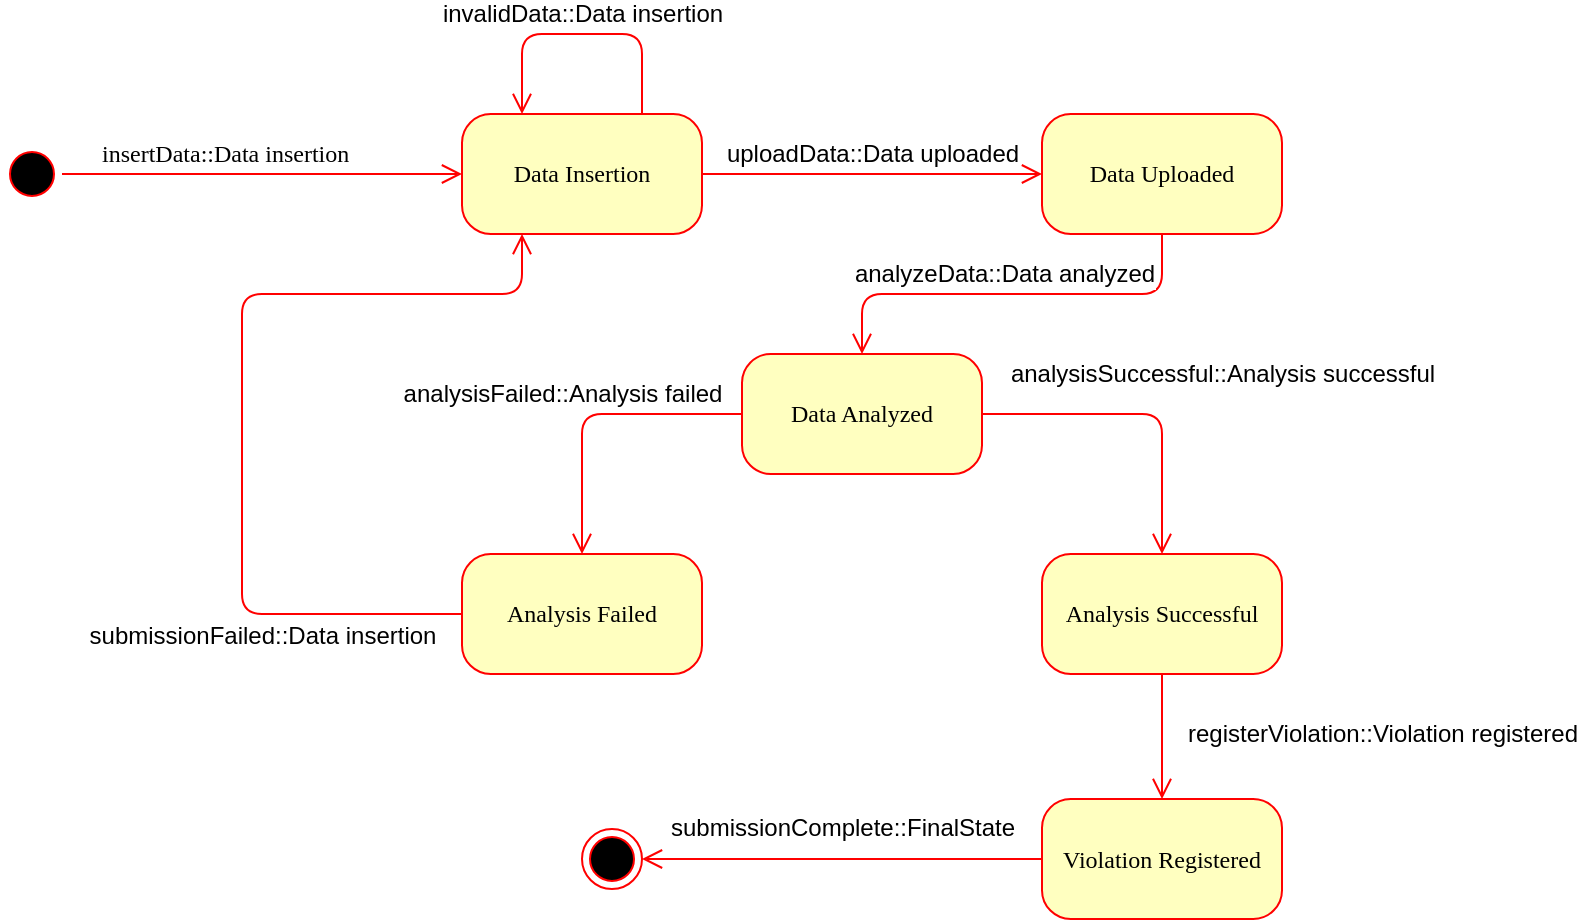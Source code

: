 <mxfile version="12.1.7" type="device" pages="1"><diagram name="Page-1" id="58cdce13-f638-feb5-8d6f-7d28b1aa9fa0"><mxGraphModel dx="1092" dy="763" grid="1" gridSize="10" guides="1" tooltips="1" connect="1" arrows="1" fold="1" page="1" pageScale="1" pageWidth="1100" pageHeight="850" background="#ffffff" math="0" shadow="0"><root><mxCell id="0"/><mxCell id="1" parent="0"/><mxCell id="382b91b5511bd0f7-1" value="" style="ellipse;html=1;shape=startState;fillColor=#000000;strokeColor=#ff0000;rounded=1;shadow=0;comic=0;labelBackgroundColor=none;fontFamily=Verdana;fontSize=12;fontColor=#000000;align=center;direction=south;" parent="1" vertex="1"><mxGeometry x="130" y="135" width="30" height="30" as="geometry"/></mxCell><mxCell id="382b91b5511bd0f7-6" value="Data Insertion" style="rounded=1;whiteSpace=wrap;html=1;arcSize=24;fillColor=#ffffc0;strokeColor=#ff0000;shadow=0;comic=0;labelBackgroundColor=none;fontFamily=Verdana;fontSize=12;fontColor=#000000;align=center;" parent="1" vertex="1"><mxGeometry x="360" y="120" width="120" height="60" as="geometry"/></mxCell><mxCell id="3cde6dad864a17aa-4" style="edgeStyle=orthogonalEdgeStyle;html=1;exitX=1;exitY=0.5;labelBackgroundColor=none;endArrow=open;endSize=8;strokeColor=#ff0000;fontFamily=Verdana;fontSize=12;align=left;exitDx=0;exitDy=0;" parent="1" source="382b91b5511bd0f7-6" edge="1"><mxGeometry relative="1" as="geometry"><Array as="points"><mxPoint x="610" y="150"/></Array><mxPoint x="650" y="150" as="targetPoint"/></mxGeometry></mxCell><mxCell id="7kKrnwcVSRHylUIAgnKq-6" value="uploadData::Data uploaded" style="text;html=1;resizable=0;points=[];align=center;verticalAlign=middle;labelBackgroundColor=#ffffff;" parent="3cde6dad864a17aa-4" vertex="1" connectable="0"><mxGeometry x="0.529" y="75" relative="1" as="geometry"><mxPoint x="-45" y="65" as="offset"/></mxGeometry></mxCell><mxCell id="382b91b5511bd0f7-9" value="Data Uploaded" style="rounded=1;whiteSpace=wrap;html=1;arcSize=24;fillColor=#ffffc0;strokeColor=#ff0000;shadow=0;comic=0;labelBackgroundColor=none;fontFamily=Verdana;fontSize=12;fontColor=#000000;align=center;" parent="1" vertex="1"><mxGeometry x="650" y="120" width="120" height="60" as="geometry"/></mxCell><mxCell id="2a3bc250acf0617d-9" value="insertData::Data insertion" style="edgeStyle=orthogonalEdgeStyle;html=1;labelBackgroundColor=none;endArrow=open;endSize=8;strokeColor=#ff0000;fontFamily=Verdana;fontSize=12;align=left;" parent="1" source="382b91b5511bd0f7-1" target="382b91b5511bd0f7-6" edge="1"><mxGeometry x="-0.625" y="22" relative="1" as="geometry"><Array as="points"><mxPoint x="190" y="150"/><mxPoint x="190" y="150"/></Array><mxPoint x="-20" y="12" as="offset"/></mxGeometry></mxCell><mxCell id="7kKrnwcVSRHylUIAgnKq-3" style="edgeStyle=orthogonalEdgeStyle;html=1;labelBackgroundColor=none;endArrow=open;endSize=8;strokeColor=#ff0000;fontFamily=Verdana;fontSize=12;align=left;entryX=0.25;entryY=0;entryDx=0;entryDy=0;exitX=0.75;exitY=0;exitDx=0;exitDy=0;" parent="1" source="382b91b5511bd0f7-6" target="382b91b5511bd0f7-6" edge="1"><mxGeometry relative="1" as="geometry"><Array as="points"><mxPoint x="450" y="80"/><mxPoint x="390" y="80"/></Array><mxPoint x="420" y="190" as="sourcePoint"/><mxPoint x="520" y="240" as="targetPoint"/></mxGeometry></mxCell><mxCell id="7kKrnwcVSRHylUIAgnKq-4" value="invalidData::Data insertion" style="text;html=1;resizable=0;points=[];align=center;verticalAlign=middle;labelBackgroundColor=#ffffff;" parent="7kKrnwcVSRHylUIAgnKq-3" vertex="1" connectable="0"><mxGeometry x="-0.356" y="13" relative="1" as="geometry"><mxPoint x="-25" y="-23" as="offset"/></mxGeometry></mxCell><mxCell id="7kKrnwcVSRHylUIAgnKq-7" value="Data Analyzed" style="rounded=1;whiteSpace=wrap;html=1;arcSize=24;fillColor=#ffffc0;strokeColor=#ff0000;shadow=0;comic=0;labelBackgroundColor=none;fontFamily=Verdana;fontSize=12;fontColor=#000000;align=center;" parent="1" vertex="1"><mxGeometry x="500" y="240" width="120" height="60" as="geometry"/></mxCell><mxCell id="7kKrnwcVSRHylUIAgnKq-8" style="edgeStyle=orthogonalEdgeStyle;html=1;labelBackgroundColor=none;endArrow=open;endSize=8;strokeColor=#ff0000;fontFamily=Verdana;fontSize=12;align=left;entryX=0.5;entryY=0;entryDx=0;entryDy=0;exitX=0.5;exitY=1;exitDx=0;exitDy=0;" parent="1" source="382b91b5511bd0f7-9" target="7kKrnwcVSRHylUIAgnKq-7" edge="1"><mxGeometry relative="1" as="geometry"><Array as="points"><mxPoint x="710" y="210"/><mxPoint x="560" y="210"/></Array><mxPoint x="460" y="130" as="sourcePoint"/><mxPoint x="400" y="130" as="targetPoint"/></mxGeometry></mxCell><mxCell id="7kKrnwcVSRHylUIAgnKq-9" value="analyzeData::Data analyzed" style="text;html=1;resizable=0;points=[];align=center;verticalAlign=middle;labelBackgroundColor=#ffffff;" parent="7kKrnwcVSRHylUIAgnKq-8" vertex="1" connectable="0"><mxGeometry x="-0.356" y="13" relative="1" as="geometry"><mxPoint x="-42" y="-23" as="offset"/></mxGeometry></mxCell><mxCell id="7kKrnwcVSRHylUIAgnKq-10" value="Analysis Successful" style="rounded=1;whiteSpace=wrap;html=1;arcSize=24;fillColor=#ffffc0;strokeColor=#ff0000;shadow=0;comic=0;labelBackgroundColor=none;fontFamily=Verdana;fontSize=12;fontColor=#000000;align=center;" parent="1" vertex="1"><mxGeometry x="650" y="340" width="120" height="60" as="geometry"/></mxCell><mxCell id="7kKrnwcVSRHylUIAgnKq-11" value="Analysis Failed" style="rounded=1;whiteSpace=wrap;html=1;arcSize=24;fillColor=#ffffc0;strokeColor=#ff0000;shadow=0;comic=0;labelBackgroundColor=none;fontFamily=Verdana;fontSize=12;fontColor=#000000;align=center;" parent="1" vertex="1"><mxGeometry x="360" y="340" width="120" height="60" as="geometry"/></mxCell><mxCell id="7kKrnwcVSRHylUIAgnKq-12" style="edgeStyle=orthogonalEdgeStyle;html=1;labelBackgroundColor=none;endArrow=open;endSize=8;strokeColor=#ff0000;fontFamily=Verdana;fontSize=12;align=left;entryX=0.5;entryY=0;entryDx=0;entryDy=0;exitX=0;exitY=0.5;exitDx=0;exitDy=0;" parent="1" source="7kKrnwcVSRHylUIAgnKq-7" target="7kKrnwcVSRHylUIAgnKq-11" edge="1"><mxGeometry relative="1" as="geometry"><Array as="points"><mxPoint x="420" y="270"/></Array><mxPoint x="155" y="280" as="sourcePoint"/><mxPoint x="105" y="260" as="targetPoint"/></mxGeometry></mxCell><mxCell id="7kKrnwcVSRHylUIAgnKq-13" value="analysisFailed::Analysis failed" style="text;html=1;resizable=0;points=[];align=center;verticalAlign=middle;labelBackgroundColor=#ffffff;" parent="7kKrnwcVSRHylUIAgnKq-12" vertex="1" connectable="0"><mxGeometry x="-0.356" y="13" relative="1" as="geometry"><mxPoint x="-42" y="-23" as="offset"/></mxGeometry></mxCell><mxCell id="7kKrnwcVSRHylUIAgnKq-14" style="edgeStyle=orthogonalEdgeStyle;html=1;labelBackgroundColor=none;endArrow=open;endSize=8;strokeColor=#ff0000;fontFamily=Verdana;fontSize=12;align=left;entryX=0.5;entryY=0;entryDx=0;entryDy=0;exitX=1;exitY=0.5;exitDx=0;exitDy=0;" parent="1" source="7kKrnwcVSRHylUIAgnKq-7" target="7kKrnwcVSRHylUIAgnKq-10" edge="1"><mxGeometry relative="1" as="geometry"><Array as="points"><mxPoint x="710" y="270"/></Array><mxPoint x="790" y="270" as="sourcePoint"/><mxPoint x="870" y="260" as="targetPoint"/></mxGeometry></mxCell><mxCell id="7kKrnwcVSRHylUIAgnKq-15" value="analysisSuccessful::Analysis successful" style="text;html=1;resizable=0;points=[];align=center;verticalAlign=middle;labelBackgroundColor=#ffffff;" parent="7kKrnwcVSRHylUIAgnKq-14" vertex="1" connectable="0"><mxGeometry x="-0.356" y="13" relative="1" as="geometry"><mxPoint x="68" y="-7" as="offset"/></mxGeometry></mxCell><mxCell id="7kKrnwcVSRHylUIAgnKq-26" value="" style="ellipse;html=1;shape=endState;fillColor=#000000;strokeColor=#ff0000;rounded=1;shadow=0;comic=0;labelBackgroundColor=none;fontFamily=Verdana;fontSize=12;fontColor=#000000;align=center;" parent="1" vertex="1"><mxGeometry x="420" y="477.5" width="30" height="30" as="geometry"/></mxCell><mxCell id="7kKrnwcVSRHylUIAgnKq-27" style="edgeStyle=orthogonalEdgeStyle;html=1;labelBackgroundColor=none;endArrow=open;endSize=8;strokeColor=#ff0000;fontFamily=Verdana;fontSize=12;align=left;entryX=0.25;entryY=1;entryDx=0;entryDy=0;" parent="1" target="382b91b5511bd0f7-6" edge="1"><mxGeometry relative="1" as="geometry"><Array as="points"><mxPoint x="250" y="370"/><mxPoint x="250" y="210"/><mxPoint x="390" y="210"/></Array><mxPoint x="360" y="370" as="sourcePoint"/><mxPoint x="110" y="465" as="targetPoint"/></mxGeometry></mxCell><mxCell id="7kKrnwcVSRHylUIAgnKq-28" value="submissionFailed::Data insertion" style="text;html=1;resizable=0;points=[];align=center;verticalAlign=middle;labelBackgroundColor=#ffffff;" parent="7kKrnwcVSRHylUIAgnKq-27" vertex="1" connectable="0"><mxGeometry x="-0.356" y="13" relative="1" as="geometry"><mxPoint x="23" y="42" as="offset"/></mxGeometry></mxCell><mxCell id="7kKrnwcVSRHylUIAgnKq-29" style="edgeStyle=orthogonalEdgeStyle;html=1;labelBackgroundColor=none;endArrow=open;endSize=8;strokeColor=#ff0000;fontFamily=Verdana;fontSize=12;align=left;entryX=0.5;entryY=0;entryDx=0;entryDy=0;exitX=0.5;exitY=1;exitDx=0;exitDy=0;" parent="1" source="7kKrnwcVSRHylUIAgnKq-10" target="ic5ygkQMxmZ0_xKqLUGZ-1" edge="1"><mxGeometry relative="1" as="geometry"><Array as="points"/><mxPoint x="1010" y="410" as="sourcePoint"/><mxPoint x="835" y="455" as="targetPoint"/></mxGeometry></mxCell><mxCell id="7kKrnwcVSRHylUIAgnKq-30" value="registerViolation::Violation registered" style="text;html=1;resizable=0;points=[];align=center;verticalAlign=middle;labelBackgroundColor=#ffffff;" parent="7kKrnwcVSRHylUIAgnKq-29" vertex="1" connectable="0"><mxGeometry x="-0.356" y="13" relative="1" as="geometry"><mxPoint x="97" y="10" as="offset"/></mxGeometry></mxCell><mxCell id="ic5ygkQMxmZ0_xKqLUGZ-1" value="Violation Registered" style="rounded=1;whiteSpace=wrap;html=1;arcSize=24;fillColor=#ffffc0;strokeColor=#ff0000;shadow=0;comic=0;labelBackgroundColor=none;fontFamily=Verdana;fontSize=12;fontColor=#000000;align=center;" vertex="1" parent="1"><mxGeometry x="650" y="462.5" width="120" height="60" as="geometry"/></mxCell><mxCell id="ic5ygkQMxmZ0_xKqLUGZ-2" style="edgeStyle=orthogonalEdgeStyle;html=1;labelBackgroundColor=none;endArrow=open;endSize=8;strokeColor=#ff0000;fontFamily=Verdana;fontSize=12;align=left;entryX=1;entryY=0.5;entryDx=0;entryDy=0;exitX=0;exitY=0.5;exitDx=0;exitDy=0;" edge="1" parent="1" source="ic5ygkQMxmZ0_xKqLUGZ-1" target="7kKrnwcVSRHylUIAgnKq-26"><mxGeometry relative="1" as="geometry"><Array as="points"><mxPoint x="630" y="493"/><mxPoint x="630" y="493"/></Array><mxPoint x="1010" y="532.5" as="sourcePoint"/><mxPoint x="435" y="707.5" as="targetPoint"/></mxGeometry></mxCell><mxCell id="ic5ygkQMxmZ0_xKqLUGZ-3" value="submissionComplete::FinalState" style="text;html=1;resizable=0;points=[];align=center;verticalAlign=middle;labelBackgroundColor=#ffffff;" vertex="1" connectable="0" parent="ic5ygkQMxmZ0_xKqLUGZ-2"><mxGeometry x="-0.356" y="13" relative="1" as="geometry"><mxPoint x="-36" y="-28.5" as="offset"/></mxGeometry></mxCell></root></mxGraphModel></diagram></mxfile>